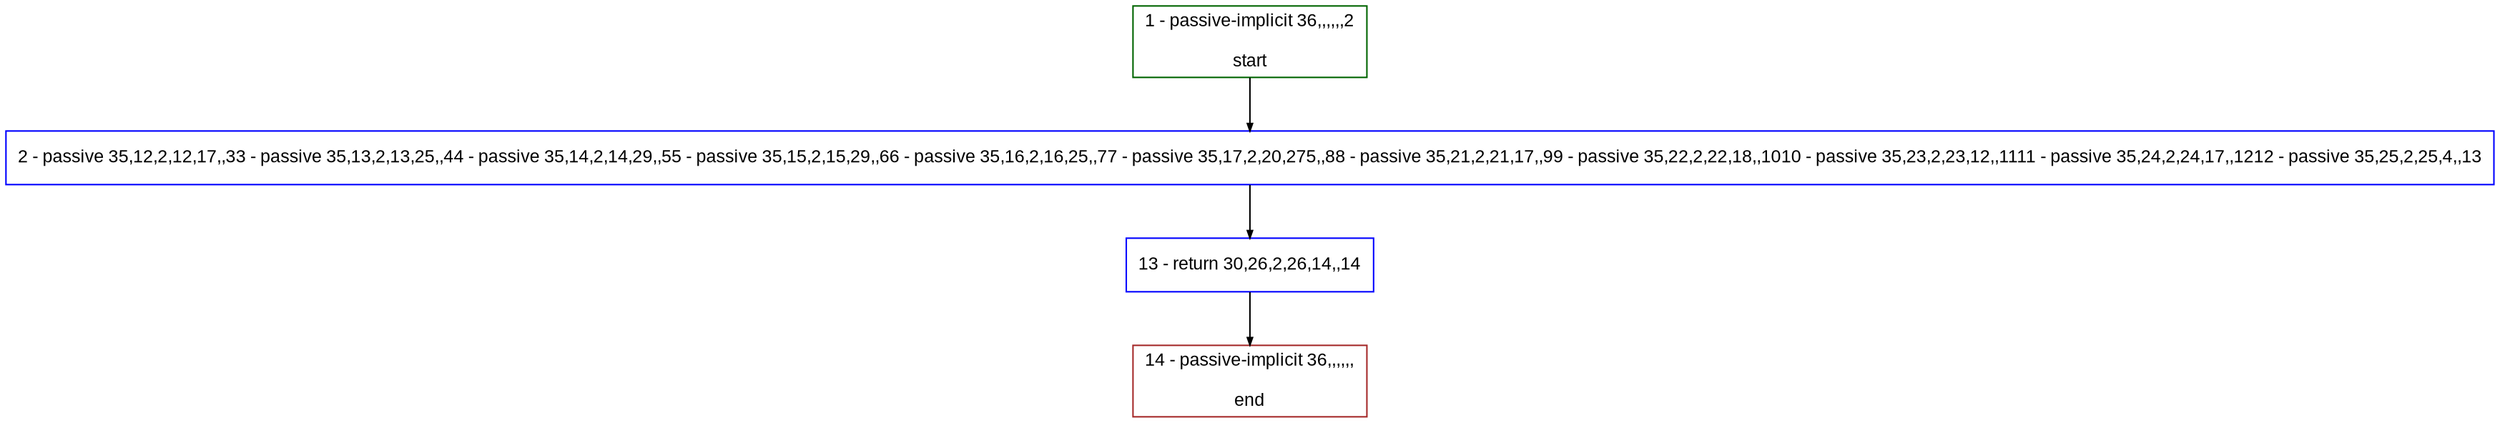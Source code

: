 digraph "" {
  graph [pack="true", label="", fontsize="12", packmode="clust", fontname="Arial", fillcolor="#FFFFCC", bgcolor="white", style="rounded,filled", compound="true"];
  node [node_initialized="no", label="", color="grey", fontsize="12", fillcolor="white", fontname="Arial", style="filled", shape="rectangle", compound="true", fixedsize="false"];
  edge [fontcolor="black", arrowhead="normal", arrowtail="none", arrowsize="0.5", ltail="", label="", color="black", fontsize="12", lhead="", fontname="Arial", dir="forward", compound="true"];
  __N1 [label="2 - passive 35,12,2,12,17,,33 - passive 35,13,2,13,25,,44 - passive 35,14,2,14,29,,55 - passive 35,15,2,15,29,,66 - passive 35,16,2,16,25,,77 - passive 35,17,2,20,275,,88 - passive 35,21,2,21,17,,99 - passive 35,22,2,22,18,,1010 - passive 35,23,2,23,12,,1111 - passive 35,24,2,24,17,,1212 - passive 35,25,2,25,4,,13", color="#0000ff", fillcolor="#ffffff", style="filled", shape="box"];
  __N2 [label="1 - passive-implicit 36,,,,,,2\n\nstart", color="#006400", fillcolor="#ffffff", style="filled", shape="box"];
  __N3 [label="13 - return 30,26,2,26,14,,14", color="#0000ff", fillcolor="#ffffff", style="filled", shape="box"];
  __N4 [label="14 - passive-implicit 36,,,,,,\n\nend", color="#a52a2a", fillcolor="#ffffff", style="filled", shape="box"];
  __N2 -> __N1 [arrowhead="normal", arrowtail="none", color="#000000", label="", dir="forward"];
  __N1 -> __N3 [arrowhead="normal", arrowtail="none", color="#000000", label="", dir="forward"];
  __N3 -> __N4 [arrowhead="normal", arrowtail="none", color="#000000", label="", dir="forward"];
}
